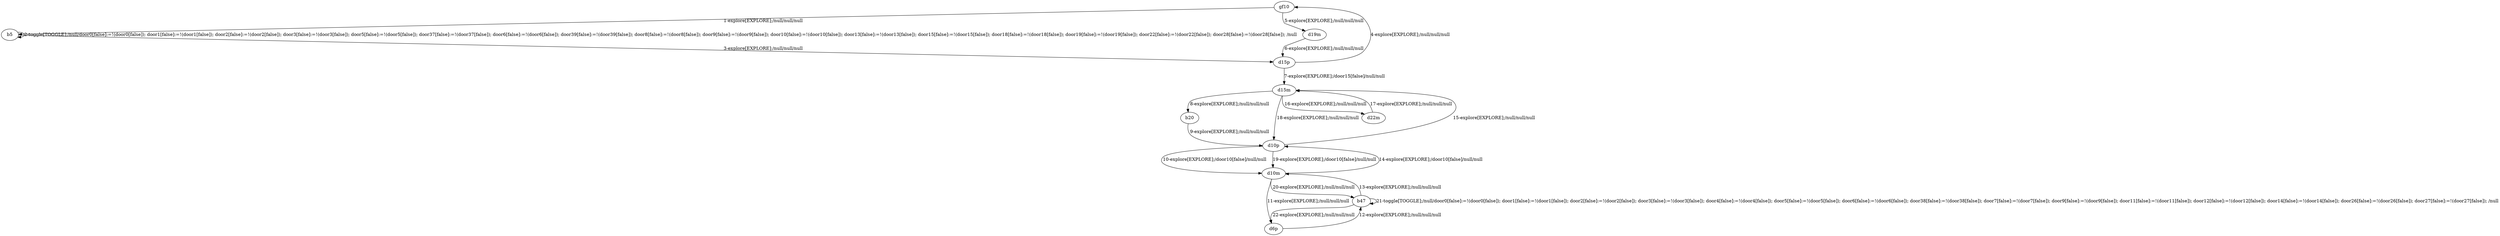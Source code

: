 # Total number of goals covered by this test: 1
# b47 --> b47

digraph g {
"gf10" -> "b5" [label = "1-explore[EXPLORE];/null/null/null"];
"b5" -> "b5" [label = "2-toggle[TOGGLE];/null/door0[false]:=!(door0[false]); door1[false]:=!(door1[false]); door2[false]:=!(door2[false]); door3[false]:=!(door3[false]); door5[false]:=!(door5[false]); door37[false]:=!(door37[false]); door6[false]:=!(door6[false]); door39[false]:=!(door39[false]); door8[false]:=!(door8[false]); door9[false]:=!(door9[false]); door10[false]:=!(door10[false]); door13[false]:=!(door13[false]); door15[false]:=!(door15[false]); door18[false]:=!(door18[false]); door19[false]:=!(door19[false]); door22[false]:=!(door22[false]); door28[false]:=!(door28[false]); /null"];
"b5" -> "d15p" [label = "3-explore[EXPLORE];/null/null/null"];
"d15p" -> "gf10" [label = "4-explore[EXPLORE];/null/null/null"];
"gf10" -> "d19m" [label = "5-explore[EXPLORE];/null/null/null"];
"d19m" -> "d15p" [label = "6-explore[EXPLORE];/null/null/null"];
"d15p" -> "d15m" [label = "7-explore[EXPLORE];/door15[false]/null/null"];
"d15m" -> "b20" [label = "8-explore[EXPLORE];/null/null/null"];
"b20" -> "d10p" [label = "9-explore[EXPLORE];/null/null/null"];
"d10p" -> "d10m" [label = "10-explore[EXPLORE];/door10[false]/null/null"];
"d10m" -> "d6p" [label = "11-explore[EXPLORE];/null/null/null"];
"d6p" -> "b47" [label = "12-explore[EXPLORE];/null/null/null"];
"b47" -> "d10m" [label = "13-explore[EXPLORE];/null/null/null"];
"d10m" -> "d10p" [label = "14-explore[EXPLORE];/door10[false]/null/null"];
"d10p" -> "d15m" [label = "15-explore[EXPLORE];/null/null/null"];
"d15m" -> "d22m" [label = "16-explore[EXPLORE];/null/null/null"];
"d22m" -> "d15m" [label = "17-explore[EXPLORE];/null/null/null"];
"d15m" -> "d10p" [label = "18-explore[EXPLORE];/null/null/null"];
"d10p" -> "d10m" [label = "19-explore[EXPLORE];/door10[false]/null/null"];
"d10m" -> "b47" [label = "20-explore[EXPLORE];/null/null/null"];
"b47" -> "b47" [label = "21-toggle[TOGGLE];/null/door0[false]:=!(door0[false]); door1[false]:=!(door1[false]); door2[false]:=!(door2[false]); door3[false]:=!(door3[false]); door4[false]:=!(door4[false]); door5[false]:=!(door5[false]); door6[false]:=!(door6[false]); door38[false]:=!(door38[false]); door7[false]:=!(door7[false]); door9[false]:=!(door9[false]); door11[false]:=!(door11[false]); door12[false]:=!(door12[false]); door14[false]:=!(door14[false]); door26[false]:=!(door26[false]); door27[false]:=!(door27[false]); /null"];
"b47" -> "d6p" [label = "22-explore[EXPLORE];/null/null/null"];
}